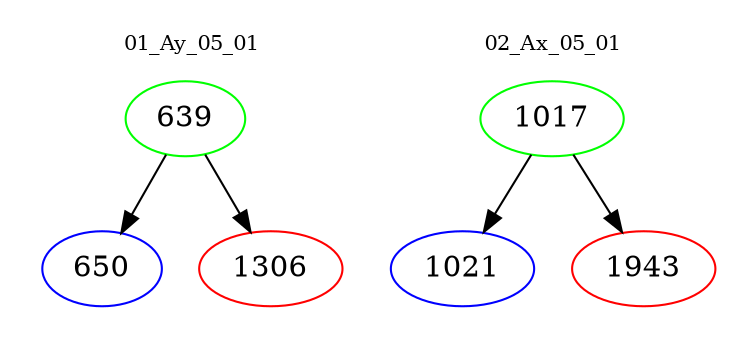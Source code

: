 digraph{
subgraph cluster_0 {
color = white
label = "01_Ay_05_01";
fontsize=10;
T0_639 [label="639", color="green"]
T0_639 -> T0_650 [color="black"]
T0_650 [label="650", color="blue"]
T0_639 -> T0_1306 [color="black"]
T0_1306 [label="1306", color="red"]
}
subgraph cluster_1 {
color = white
label = "02_Ax_05_01";
fontsize=10;
T1_1017 [label="1017", color="green"]
T1_1017 -> T1_1021 [color="black"]
T1_1021 [label="1021", color="blue"]
T1_1017 -> T1_1943 [color="black"]
T1_1943 [label="1943", color="red"]
}
}
